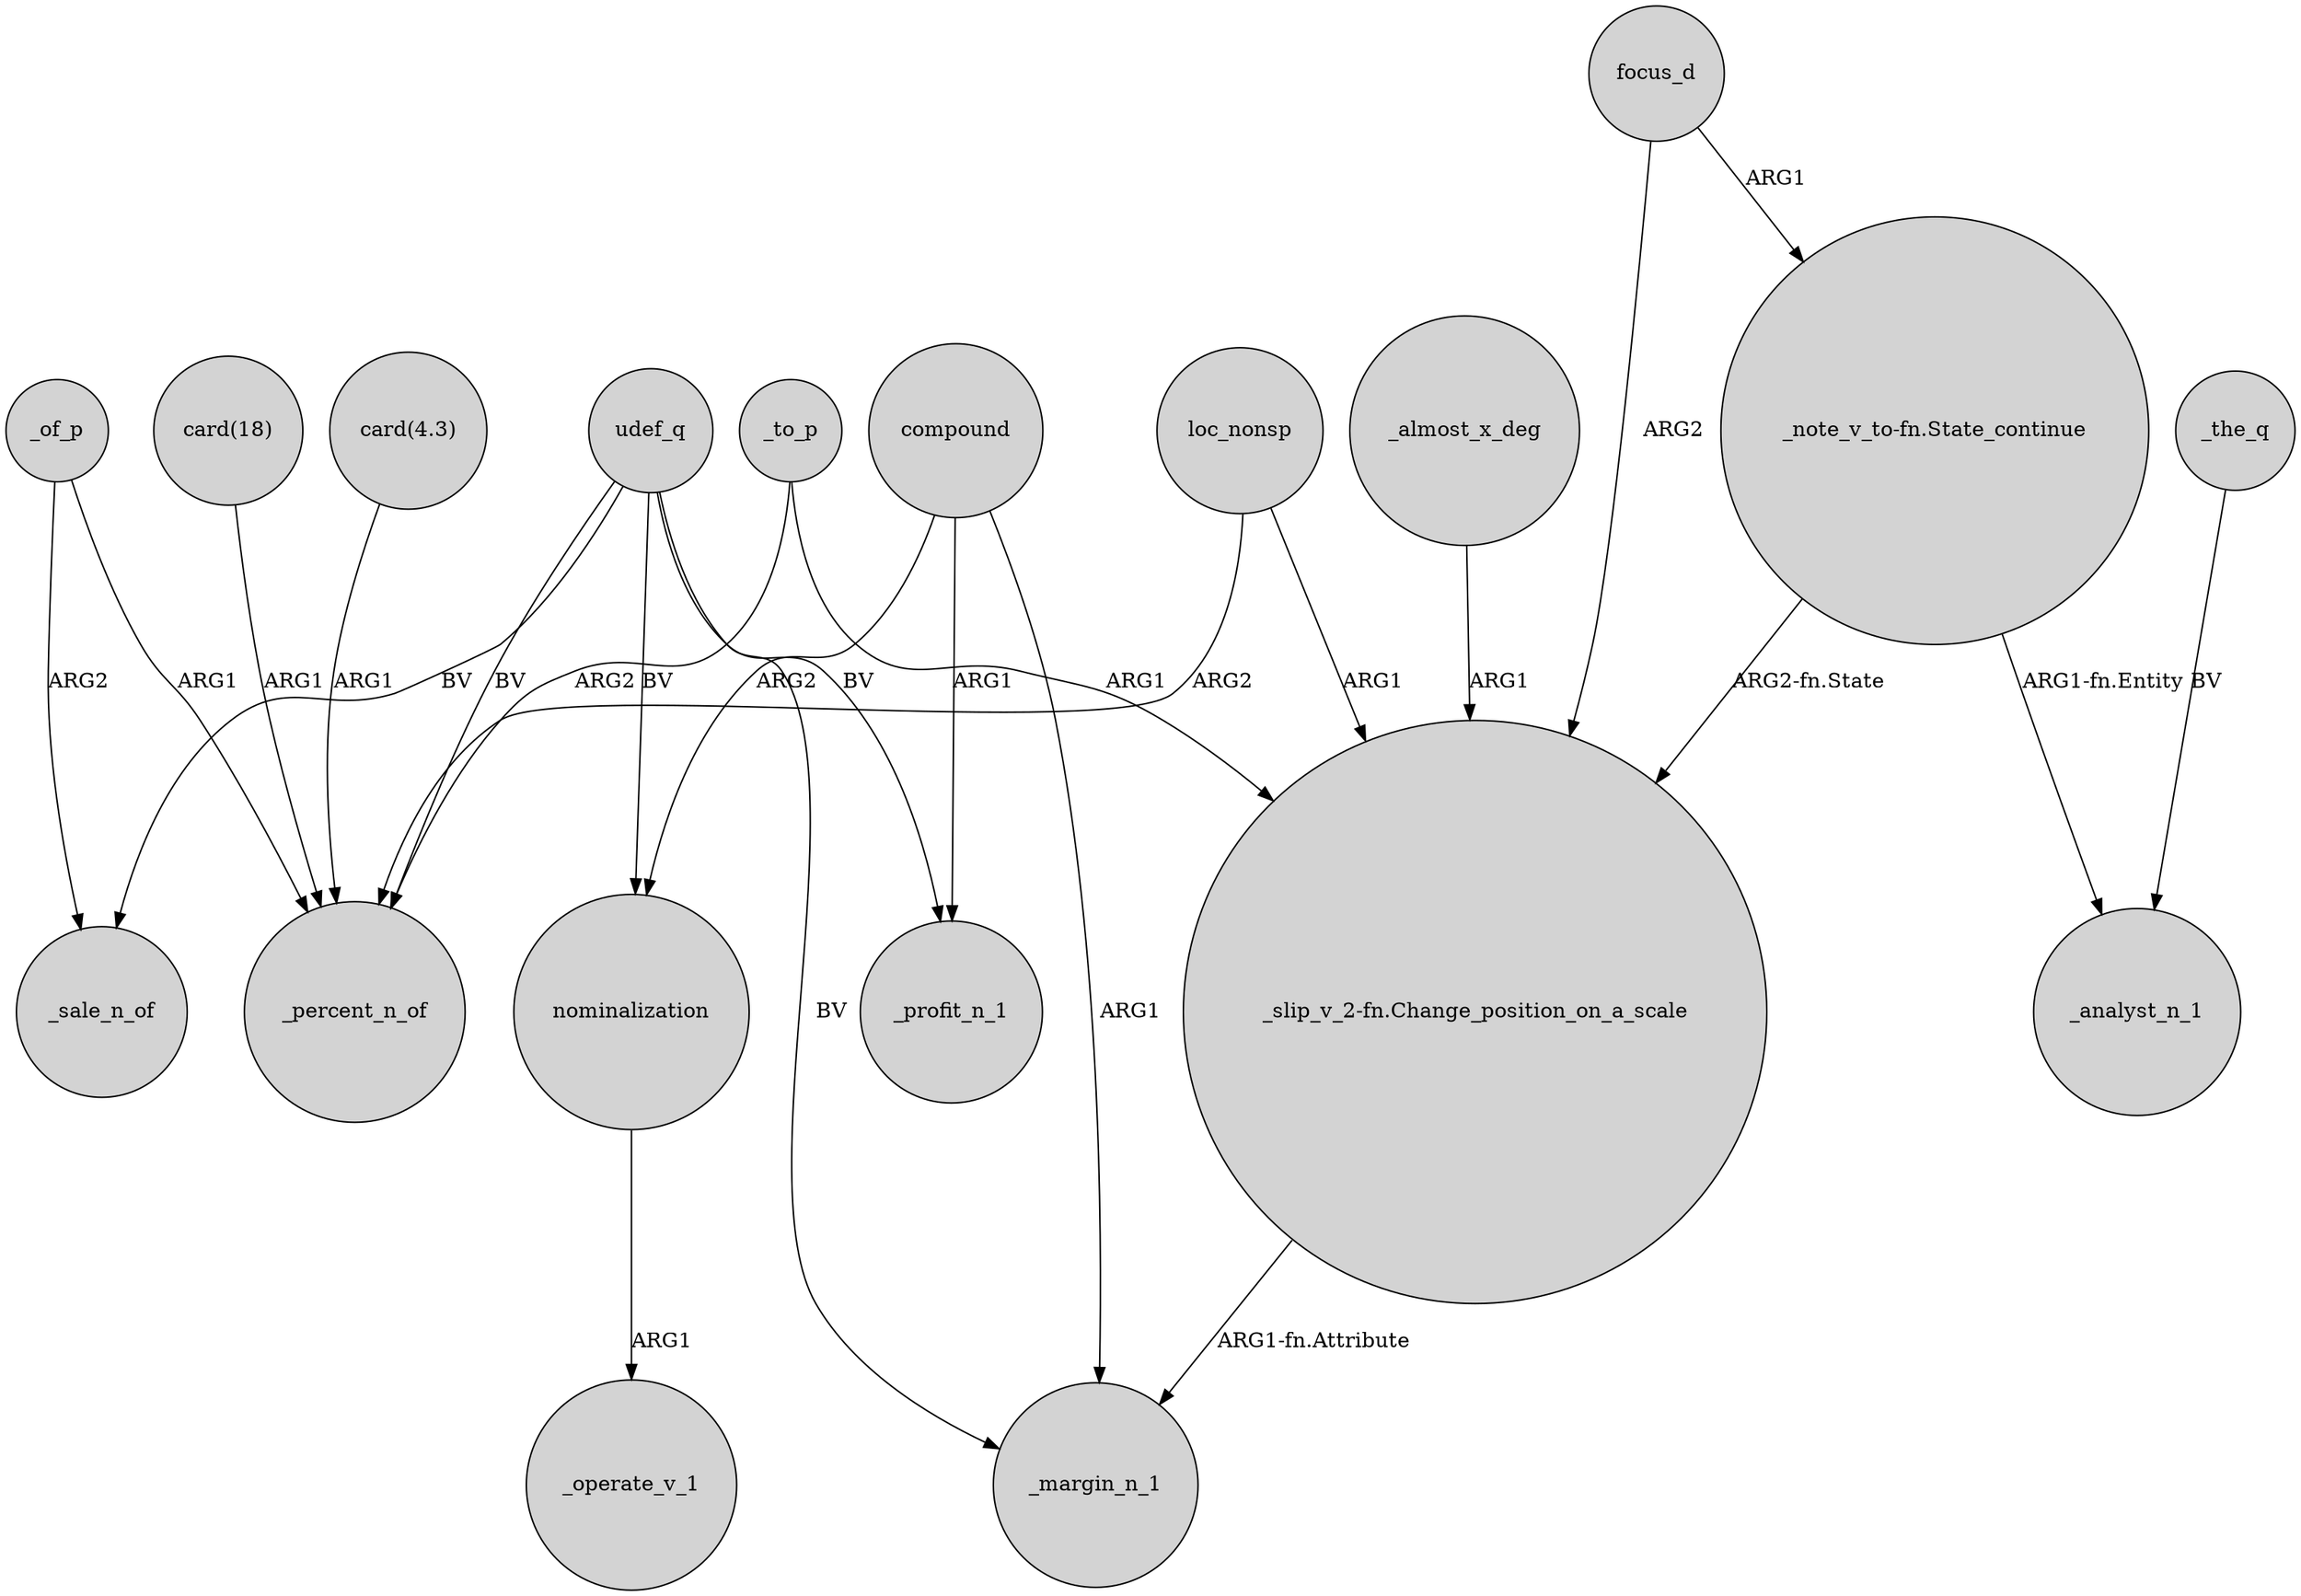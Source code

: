 digraph {
	node [shape=circle style=filled]
	"card(4.3)" -> _percent_n_of [label=ARG1]
	focus_d -> "_slip_v_2-fn.Change_position_on_a_scale" [label=ARG2]
	compound -> _margin_n_1 [label=ARG1]
	"_note_v_to-fn.State_continue" -> _analyst_n_1 [label="ARG1-fn.Entity"]
	"card(18)" -> _percent_n_of [label=ARG1]
	udef_q -> nominalization [label=BV]
	nominalization -> _operate_v_1 [label=ARG1]
	udef_q -> _margin_n_1 [label=BV]
	udef_q -> _profit_n_1 [label=BV]
	_of_p -> _sale_n_of [label=ARG2]
	udef_q -> _sale_n_of [label=BV]
	_to_p -> _percent_n_of [label=ARG2]
	_of_p -> _percent_n_of [label=ARG1]
	_almost_x_deg -> "_slip_v_2-fn.Change_position_on_a_scale" [label=ARG1]
	compound -> nominalization [label=ARG2]
	loc_nonsp -> "_slip_v_2-fn.Change_position_on_a_scale" [label=ARG1]
	_to_p -> "_slip_v_2-fn.Change_position_on_a_scale" [label=ARG1]
	udef_q -> _percent_n_of [label=BV]
	compound -> _profit_n_1 [label=ARG1]
	"_slip_v_2-fn.Change_position_on_a_scale" -> _margin_n_1 [label="ARG1-fn.Attribute"]
	"_note_v_to-fn.State_continue" -> "_slip_v_2-fn.Change_position_on_a_scale" [label="ARG2-fn.State"]
	focus_d -> "_note_v_to-fn.State_continue" [label=ARG1]
	_the_q -> _analyst_n_1 [label=BV]
	loc_nonsp -> _percent_n_of [label=ARG2]
}
